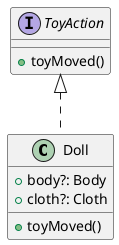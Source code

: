 
@startuml

title " "



class Doll {
    +  body?: Body
    +  cloth?: Cloth
    + toyMoved()
}

interface ToyAction{
  +toyMoved()
}

ToyAction <|.. Doll


@enduml

